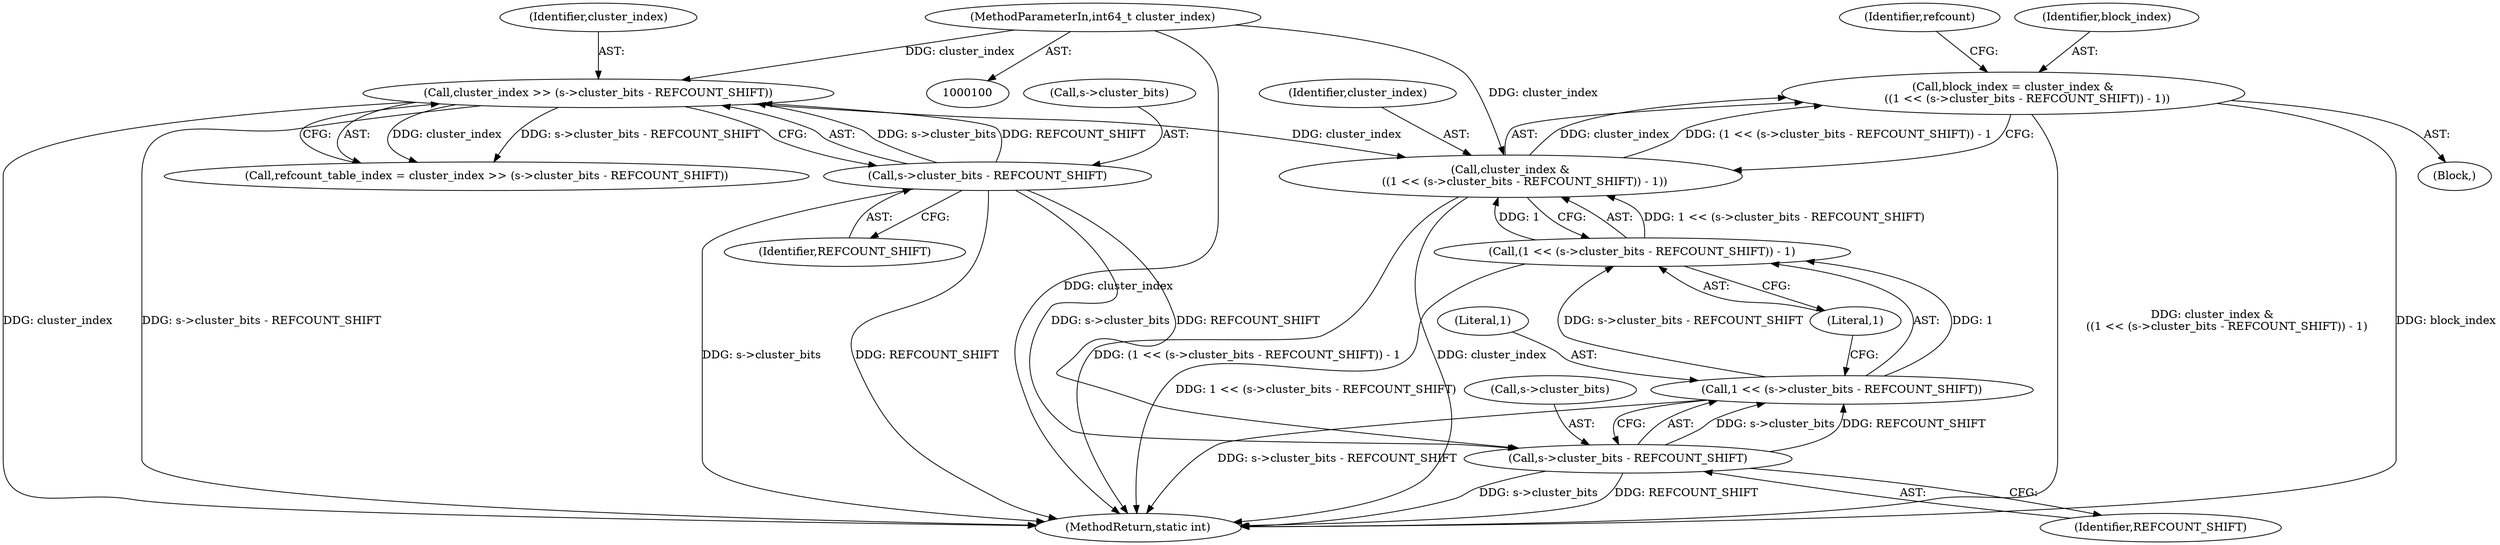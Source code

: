 digraph "0_qemu_db8a31d11d6a60f48d6817530640d75aa72a9a2f@integer" {
"1000166" [label="(Call,block_index = cluster_index &\n        ((1 << (s->cluster_bits - REFCOUNT_SHIFT)) - 1))"];
"1000168" [label="(Call,cluster_index &\n        ((1 << (s->cluster_bits - REFCOUNT_SHIFT)) - 1))"];
"1000118" [label="(Call,cluster_index >> (s->cluster_bits - REFCOUNT_SHIFT))"];
"1000102" [label="(MethodParameterIn,int64_t cluster_index)"];
"1000120" [label="(Call,s->cluster_bits - REFCOUNT_SHIFT)"];
"1000170" [label="(Call,(1 << (s->cluster_bits - REFCOUNT_SHIFT)) - 1)"];
"1000171" [label="(Call,1 << (s->cluster_bits - REFCOUNT_SHIFT))"];
"1000173" [label="(Call,s->cluster_bits - REFCOUNT_SHIFT)"];
"1000173" [label="(Call,s->cluster_bits - REFCOUNT_SHIFT)"];
"1000180" [label="(Identifier,refcount)"];
"1000102" [label="(MethodParameterIn,int64_t cluster_index)"];
"1000170" [label="(Call,(1 << (s->cluster_bits - REFCOUNT_SHIFT)) - 1)"];
"1000168" [label="(Call,cluster_index &\n        ((1 << (s->cluster_bits - REFCOUNT_SHIFT)) - 1))"];
"1000124" [label="(Identifier,REFCOUNT_SHIFT)"];
"1000177" [label="(Identifier,REFCOUNT_SHIFT)"];
"1000116" [label="(Call,refcount_table_index = cluster_index >> (s->cluster_bits - REFCOUNT_SHIFT))"];
"1000118" [label="(Call,cluster_index >> (s->cluster_bits - REFCOUNT_SHIFT))"];
"1000174" [label="(Call,s->cluster_bits)"];
"1000205" [label="(MethodReturn,static int)"];
"1000103" [label="(Block,)"];
"1000171" [label="(Call,1 << (s->cluster_bits - REFCOUNT_SHIFT))"];
"1000172" [label="(Literal,1)"];
"1000169" [label="(Identifier,cluster_index)"];
"1000120" [label="(Call,s->cluster_bits - REFCOUNT_SHIFT)"];
"1000166" [label="(Call,block_index = cluster_index &\n        ((1 << (s->cluster_bits - REFCOUNT_SHIFT)) - 1))"];
"1000167" [label="(Identifier,block_index)"];
"1000121" [label="(Call,s->cluster_bits)"];
"1000178" [label="(Literal,1)"];
"1000119" [label="(Identifier,cluster_index)"];
"1000166" -> "1000103"  [label="AST: "];
"1000166" -> "1000168"  [label="CFG: "];
"1000167" -> "1000166"  [label="AST: "];
"1000168" -> "1000166"  [label="AST: "];
"1000180" -> "1000166"  [label="CFG: "];
"1000166" -> "1000205"  [label="DDG: cluster_index &\n        ((1 << (s->cluster_bits - REFCOUNT_SHIFT)) - 1)"];
"1000166" -> "1000205"  [label="DDG: block_index"];
"1000168" -> "1000166"  [label="DDG: cluster_index"];
"1000168" -> "1000166"  [label="DDG: (1 << (s->cluster_bits - REFCOUNT_SHIFT)) - 1"];
"1000168" -> "1000170"  [label="CFG: "];
"1000169" -> "1000168"  [label="AST: "];
"1000170" -> "1000168"  [label="AST: "];
"1000168" -> "1000205"  [label="DDG: cluster_index"];
"1000168" -> "1000205"  [label="DDG: (1 << (s->cluster_bits - REFCOUNT_SHIFT)) - 1"];
"1000118" -> "1000168"  [label="DDG: cluster_index"];
"1000102" -> "1000168"  [label="DDG: cluster_index"];
"1000170" -> "1000168"  [label="DDG: 1 << (s->cluster_bits - REFCOUNT_SHIFT)"];
"1000170" -> "1000168"  [label="DDG: 1"];
"1000118" -> "1000116"  [label="AST: "];
"1000118" -> "1000120"  [label="CFG: "];
"1000119" -> "1000118"  [label="AST: "];
"1000120" -> "1000118"  [label="AST: "];
"1000116" -> "1000118"  [label="CFG: "];
"1000118" -> "1000205"  [label="DDG: cluster_index"];
"1000118" -> "1000205"  [label="DDG: s->cluster_bits - REFCOUNT_SHIFT"];
"1000118" -> "1000116"  [label="DDG: cluster_index"];
"1000118" -> "1000116"  [label="DDG: s->cluster_bits - REFCOUNT_SHIFT"];
"1000102" -> "1000118"  [label="DDG: cluster_index"];
"1000120" -> "1000118"  [label="DDG: s->cluster_bits"];
"1000120" -> "1000118"  [label="DDG: REFCOUNT_SHIFT"];
"1000102" -> "1000100"  [label="AST: "];
"1000102" -> "1000205"  [label="DDG: cluster_index"];
"1000120" -> "1000124"  [label="CFG: "];
"1000121" -> "1000120"  [label="AST: "];
"1000124" -> "1000120"  [label="AST: "];
"1000120" -> "1000205"  [label="DDG: s->cluster_bits"];
"1000120" -> "1000205"  [label="DDG: REFCOUNT_SHIFT"];
"1000120" -> "1000173"  [label="DDG: s->cluster_bits"];
"1000120" -> "1000173"  [label="DDG: REFCOUNT_SHIFT"];
"1000170" -> "1000178"  [label="CFG: "];
"1000171" -> "1000170"  [label="AST: "];
"1000178" -> "1000170"  [label="AST: "];
"1000170" -> "1000205"  [label="DDG: 1 << (s->cluster_bits - REFCOUNT_SHIFT)"];
"1000171" -> "1000170"  [label="DDG: 1"];
"1000171" -> "1000170"  [label="DDG: s->cluster_bits - REFCOUNT_SHIFT"];
"1000171" -> "1000173"  [label="CFG: "];
"1000172" -> "1000171"  [label="AST: "];
"1000173" -> "1000171"  [label="AST: "];
"1000178" -> "1000171"  [label="CFG: "];
"1000171" -> "1000205"  [label="DDG: s->cluster_bits - REFCOUNT_SHIFT"];
"1000173" -> "1000171"  [label="DDG: s->cluster_bits"];
"1000173" -> "1000171"  [label="DDG: REFCOUNT_SHIFT"];
"1000173" -> "1000177"  [label="CFG: "];
"1000174" -> "1000173"  [label="AST: "];
"1000177" -> "1000173"  [label="AST: "];
"1000173" -> "1000205"  [label="DDG: REFCOUNT_SHIFT"];
"1000173" -> "1000205"  [label="DDG: s->cluster_bits"];
}
